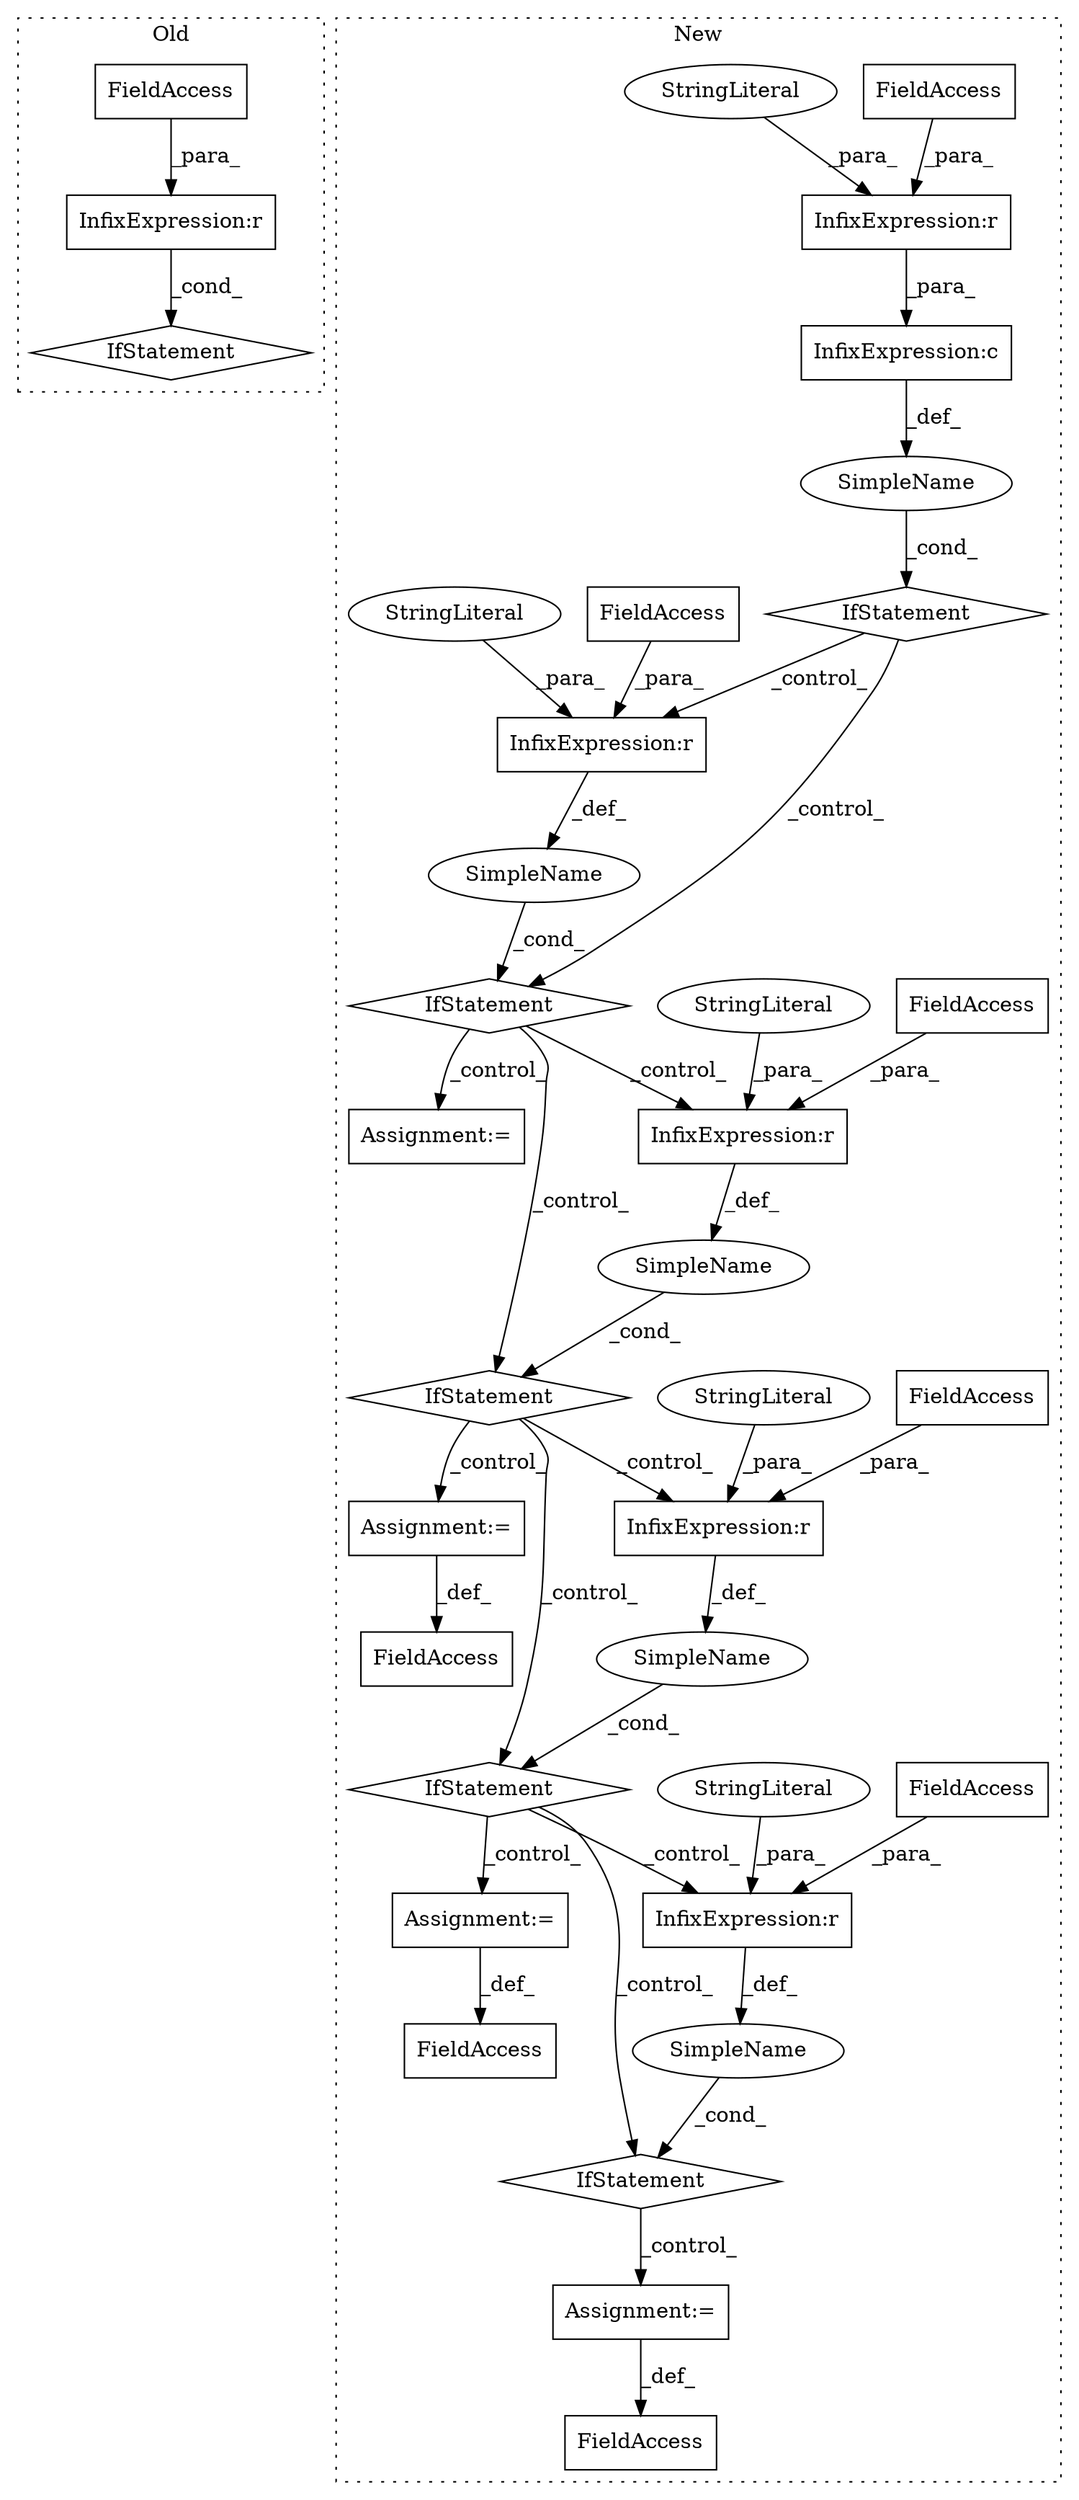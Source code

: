 digraph G {
subgraph cluster0 {
1 [label="IfStatement" a="25" s="1663,1730" l="4,2" shape="diamond"];
8 [label="InfixExpression:r" a="27" s="1672" l="4" shape="box"];
9 [label="FieldAccess" a="22" s="1668" l="4" shape="box"];
label = "Old";
style="dotted";
}
subgraph cluster1 {
2 [label="IfStatement" a="25" s="2151,2216" l="4,2" shape="diamond"];
3 [label="Assignment:=" a="7" s="2598" l="1" shape="box"];
4 [label="SimpleName" a="42" s="" l="" shape="ellipse"];
5 [label="InfixExpression:r" a="27" s="2160" l="4" shape="box"];
6 [label="FieldAccess" a="22" s="2156" l="4" shape="box"];
7 [label="Assignment:=" a="7" s="2254" l="1" shape="box"];
10 [label="IfStatement" a="25" s="2468,2531" l="4,2" shape="diamond"];
11 [label="SimpleName" a="42" s="" l="" shape="ellipse"];
12 [label="InfixExpression:r" a="27" s="2477" l="4" shape="box"];
13 [label="FieldAccess" a="22" s="2473" l="4" shape="box"];
14 [label="IfStatement" a="25" s="1807,1870" l="4,2" shape="diamond"];
15 [label="SimpleName" a="42" s="" l="" shape="ellipse"];
16 [label="InfixExpression:r" a="27" s="1816" l="4" shape="box"];
17 [label="FieldAccess" a="22" s="1812" l="4" shape="box"];
18 [label="IfStatement" a="25" s="2312,2372" l="4,2" shape="diamond"];
19 [label="SimpleName" a="42" s="" l="" shape="ellipse"];
20 [label="StringLiteral" a="45" s="2164" l="26" shape="ellipse"];
21 [label="StringLiteral" a="45" s="1820" l="14" shape="ellipse"];
22 [label="InfixExpression:r" a="27" s="2321" l="4" shape="box"];
23 [label="FieldAccess" a="22" s="2317" l="4" shape="box"];
24 [label="StringLiteral" a="45" s="2325" l="21" shape="ellipse"];
25 [label="StringLiteral" a="45" s="2481" l="24" shape="ellipse"];
26 [label="FieldAccess" a="22" s="2578" l="20" shape="box"];
27 [label="FieldAccess" a="22" s="2226" l="28" shape="box"];
28 [label="IfStatement" a="25" s="1958,2019" l="4,2" shape="diamond"];
29 [label="InfixExpression:c" a="27" s="1835" l="4" shape="box"];
30 [label="SimpleName" a="42" s="" l="" shape="ellipse"];
31 [label="InfixExpression:r" a="27" s="1967" l="4" shape="box"];
32 [label="FieldAccess" a="22" s="1963" l="4" shape="box"];
33 [label="StringLiteral" a="45" s="1971" l="22" shape="ellipse"];
34 [label="Assignment:=" a="7" s="2447" l="1" shape="box"];
35 [label="FieldAccess" a="22" s="2423" l="24" shape="box"];
36 [label="Assignment:=" a="7" s="2090" l="1" shape="box"];
label = "New";
style="dotted";
}
2 -> 22 [label="_control_"];
2 -> 7 [label="_control_"];
2 -> 18 [label="_control_"];
3 -> 26 [label="_def_"];
4 -> 2 [label="_cond_"];
5 -> 4 [label="_def_"];
6 -> 5 [label="_para_"];
7 -> 27 [label="_def_"];
8 -> 1 [label="_cond_"];
9 -> 8 [label="_para_"];
10 -> 3 [label="_control_"];
11 -> 10 [label="_cond_"];
12 -> 11 [label="_def_"];
13 -> 12 [label="_para_"];
14 -> 28 [label="_control_"];
14 -> 31 [label="_control_"];
15 -> 14 [label="_cond_"];
16 -> 29 [label="_para_"];
17 -> 16 [label="_para_"];
18 -> 12 [label="_control_"];
18 -> 10 [label="_control_"];
18 -> 34 [label="_control_"];
19 -> 18 [label="_cond_"];
20 -> 5 [label="_para_"];
21 -> 16 [label="_para_"];
22 -> 19 [label="_def_"];
23 -> 22 [label="_para_"];
24 -> 22 [label="_para_"];
25 -> 12 [label="_para_"];
28 -> 5 [label="_control_"];
28 -> 2 [label="_control_"];
28 -> 36 [label="_control_"];
29 -> 15 [label="_def_"];
30 -> 28 [label="_cond_"];
31 -> 30 [label="_def_"];
32 -> 31 [label="_para_"];
33 -> 31 [label="_para_"];
34 -> 35 [label="_def_"];
}